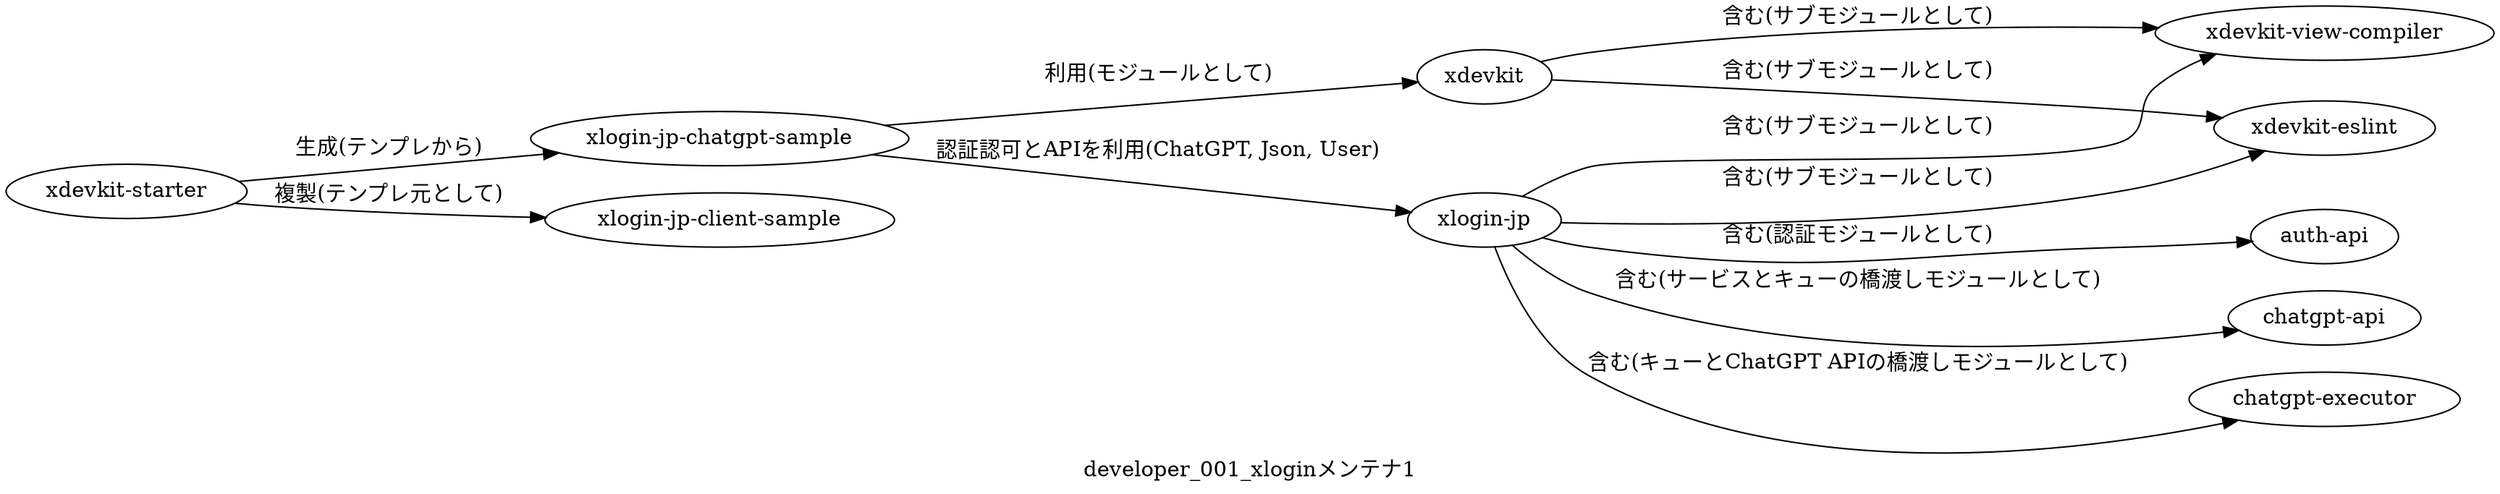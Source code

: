 digraph G {
  rankdir="LR"
  label="developer_001_xloginメンテナ1"
 
  # backend development
  backend [label="xlogin-jp"]
  service1 [label="xlogin-jp-client-sample"]
  service2 [label="xlogin-jp-chatgpt-sample"]
  
  # service development
  xdevkit_starter [label="xdevkit-starter"]
  
  # xdevkit development
  xdevkit [label="xdevkit"]
  x_view_compiler [label="xdevkit-view-compiler"]
  x_eslint [label="xdevkit-eslint"]
  
  # microservice development
  auth_api [label="auth-api"]
  chatgpt_api [label="chatgpt-api"]
  chatgpt_executor [label="chatgpt-executor"]
  
  
  # starter
  xdevkit_starter -> service2 [label="生成(テンプレから)"]
  xdevkit_starter -> service1 [label="複製(テンプレ元として)"]
  
  # service
//   service1 -> backend [label="認証認可とAPIを利用(File, Json, Notification, User"]
  service2 -> backend [label="認証認可とAPIを利用(ChatGPT, Json, User)"]
  
//   service1 -> xdevkit [label="モジュールとして利用"]
  service2 -> xdevkit [label="利用(モジュールとして)"]
  # xdevkit
  xdevkit -> x_view_compiler [label="含む(サブモジュールとして)"]
  xdevkit -> x_eslint [label="含む(サブモジュールとして)"]
  
  # xdevkit-backend
  backend -> x_view_compiler [label="含む(サブモジュールとして)"]
  backend -> x_eslint [label="含む(サブモジュールとして)"]
  
  # chatgpt
  backend -> auth_api [label="含む(認証モジュールとして)"]
  backend -> chatgpt_api [label="含む(サービスとキューの橋渡しモジュールとして)"]
  backend -> chatgpt_executor [label="含む(キューとChatGPT APIの橋渡しモジュールとして)"]
  
  
}

